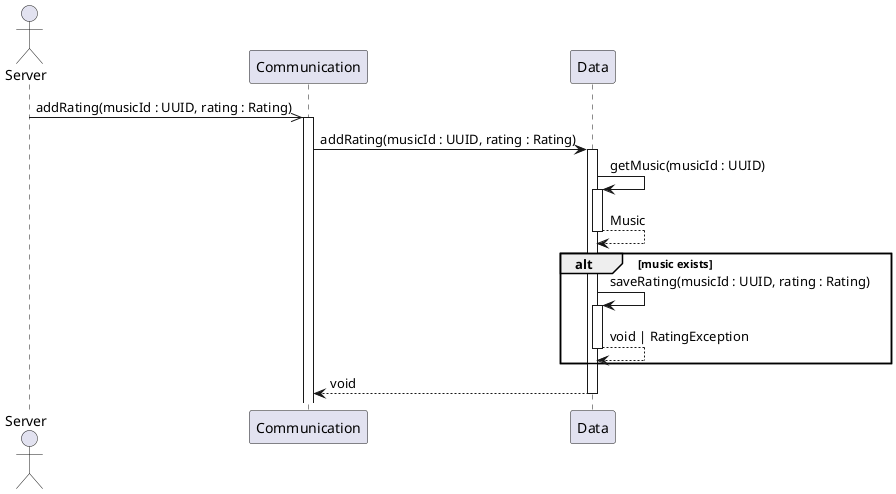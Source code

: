 @startuml 4.1 User add a rating to a music (client - owner)

actor Server as server

participant Communication as com
participant Data as data

server ->> com : addRating(musicId : UUID, rating : Rating)

activate com
com -> data++ : addRating(musicId : UUID, rating : Rating)

data -> data++ : getMusic(musicId : UUID) 
return Music

alt music exists
    data -> data++ : saveRating(musicId : UUID, rating : Rating)
    return void | RatingException
end

return void

@enduml